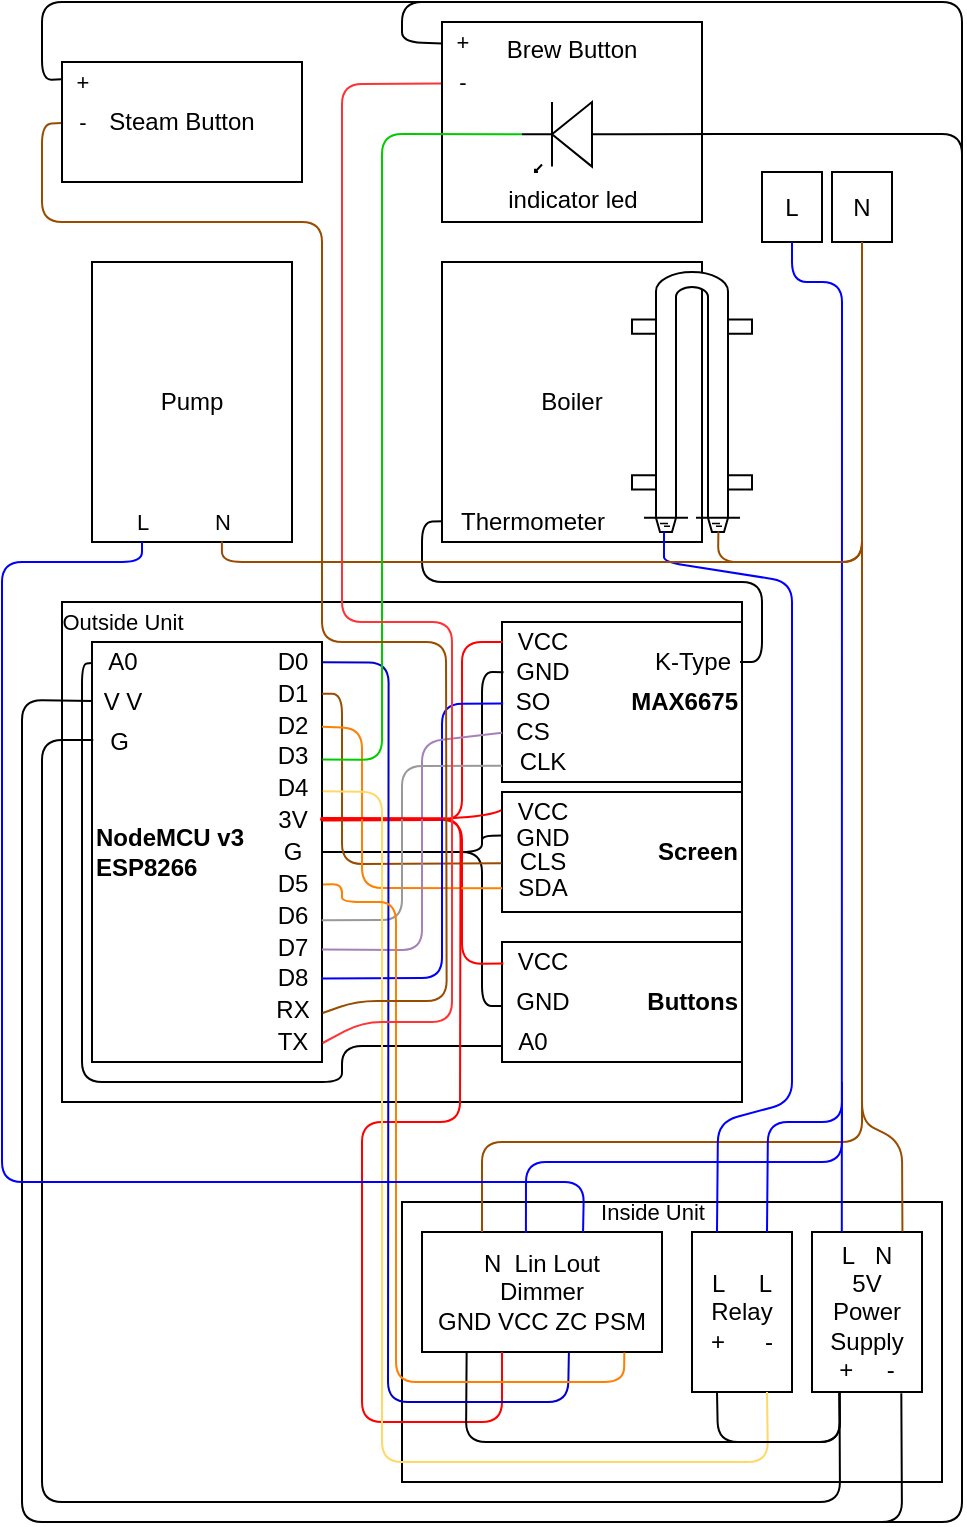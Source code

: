 <mxfile version="14.7.1" type="device"><diagram id="Ojfh5wNuTR5wn1jnSMaZ" name="Page-1"><mxGraphModel dx="2062" dy="1140" grid="1" gridSize="10" guides="1" tooltips="1" connect="1" arrows="1" fold="1" page="1" pageScale="1" pageWidth="850" pageHeight="1100" math="0" shadow="0"><root><mxCell id="0"/><mxCell id="1" parent="0"/><mxCell id="16A-DivqRox5ItRcTZLg-133" value="" style="whiteSpace=wrap;html=1;fontSize=11;align=right;verticalAlign=middle;" parent="1" vertex="1"><mxGeometry x="270" y="720" width="270" height="140" as="geometry"/></mxCell><mxCell id="16A-DivqRox5ItRcTZLg-131" value="" style="rounded=0;whiteSpace=wrap;html=1;fontSize=11;align=right;verticalAlign=middle;" parent="1" vertex="1"><mxGeometry x="100" y="420" width="340" height="250" as="geometry"/></mxCell><mxCell id="16A-DivqRox5ItRcTZLg-3" value="&lt;div&gt;Boiler&lt;/div&gt;" style="rounded=0;whiteSpace=wrap;html=1;" parent="1" vertex="1"><mxGeometry x="290" y="250" width="130" height="140" as="geometry"/></mxCell><mxCell id="16A-DivqRox5ItRcTZLg-4" value="&lt;div&gt;Pump&lt;/div&gt;" style="rounded=0;whiteSpace=wrap;html=1;" parent="1" vertex="1"><mxGeometry x="115" y="250" width="100" height="140" as="geometry"/></mxCell><mxCell id="16A-DivqRox5ItRcTZLg-5" value="&lt;div&gt;Steam Button&lt;/div&gt;" style="rounded=0;whiteSpace=wrap;html=1;" parent="1" vertex="1"><mxGeometry x="100" y="150" width="120" height="60" as="geometry"/></mxCell><mxCell id="16A-DivqRox5ItRcTZLg-6" value="&lt;div align=&quot;center&quot;&gt;Brew Button&lt;/div&gt;&lt;div&gt;&lt;br&gt;&lt;/div&gt;&lt;div&gt;&lt;br&gt;&lt;/div&gt;&lt;div&gt;&lt;br&gt;&lt;/div&gt;&lt;div&gt;&lt;br&gt;&lt;/div&gt;&lt;div&gt;&lt;br&gt;&lt;/div&gt;" style="rounded=0;whiteSpace=wrap;html=1;align=center;" parent="1" vertex="1"><mxGeometry x="290" y="130" width="130" height="100" as="geometry"/></mxCell><mxCell id="16A-DivqRox5ItRcTZLg-9" value="&lt;div&gt;indicator led&lt;/div&gt;" style="verticalLabelPosition=bottom;shadow=0;dashed=0;align=center;html=1;verticalAlign=top;shape=mxgraph.electrical.opto_electronics.led_1;pointerEvents=1;direction=west;" parent="1" vertex="1"><mxGeometry x="330" y="170" width="50" height="35" as="geometry"/></mxCell><mxCell id="16A-DivqRox5ItRcTZLg-10" value="" style="shape=mxgraph.pid.heat_exchangers.hairpin_exchanger;html=1;pointerEvents=1;align=center;verticalLabelPosition=bottom;verticalAlign=top;dashed=0;rotation=-90;" parent="1" vertex="1"><mxGeometry x="350" y="290" width="130" height="60" as="geometry"/></mxCell><mxCell id="16A-DivqRox5ItRcTZLg-11" value="&lt;div&gt;L&amp;nbsp;&amp;nbsp;&amp;nbsp;&amp;nbsp; L&lt;br&gt;&lt;/div&gt;&lt;div&gt;Relay&lt;/div&gt;&lt;div&gt;+&amp;nbsp;&amp;nbsp;&amp;nbsp;&amp;nbsp;&amp;nbsp; -&lt;br&gt;&lt;/div&gt;" style="rounded=0;whiteSpace=wrap;html=1;" parent="1" vertex="1"><mxGeometry x="415" y="735" width="50" height="80" as="geometry"/></mxCell><mxCell id="16A-DivqRox5ItRcTZLg-12" value="L" style="rounded=0;whiteSpace=wrap;html=1;" parent="1" vertex="1"><mxGeometry x="450" y="205" width="30" height="35" as="geometry"/></mxCell><mxCell id="16A-DivqRox5ItRcTZLg-13" value="&lt;div&gt;N&lt;/div&gt;" style="rounded=0;whiteSpace=wrap;html=1;" parent="1" vertex="1"><mxGeometry x="485" y="205" width="30" height="35" as="geometry"/></mxCell><mxCell id="16A-DivqRox5ItRcTZLg-15" value="&lt;div&gt;L&amp;nbsp;&amp;nbsp; N&lt;br&gt;&lt;/div&gt;&lt;div&gt;5V&lt;br&gt;&lt;/div&gt;&lt;div&gt;Power Supply&lt;br&gt;+&amp;nbsp;&amp;nbsp;&amp;nbsp;&amp;nbsp; -&lt;br&gt;&lt;/div&gt;" style="whiteSpace=wrap;html=1;" parent="1" vertex="1"><mxGeometry x="475" y="735" width="55" height="80" as="geometry"/></mxCell><mxCell id="16A-DivqRox5ItRcTZLg-16" value="N&amp;nbsp; Lin Lout&lt;br&gt;&lt;div&gt;Dimmer&lt;/div&gt;&lt;div&gt;GND VCC ZC PSM&lt;br&gt;&lt;/div&gt;" style="whiteSpace=wrap;html=1;" parent="1" vertex="1"><mxGeometry x="280" y="735" width="120" height="60" as="geometry"/></mxCell><mxCell id="16A-DivqRox5ItRcTZLg-17" value="&lt;div align=&quot;left&quot;&gt;&lt;b&gt;NodeMCU v3&lt;/b&gt;&lt;/div&gt;&lt;div align=&quot;left&quot;&gt;&lt;b&gt;ESP8266&lt;br&gt;&lt;/b&gt;&lt;/div&gt;" style="whiteSpace=wrap;html=1;align=left;" parent="1" vertex="1"><mxGeometry x="115" y="440" width="115" height="210" as="geometry"/></mxCell><mxCell id="16A-DivqRox5ItRcTZLg-18" value="&lt;div align=&quot;right&quot;&gt;&lt;b&gt;Buttons&lt;/b&gt;&lt;/div&gt;" style="whiteSpace=wrap;html=1;align=right;" parent="1" vertex="1"><mxGeometry x="320" y="590" width="120" height="60" as="geometry"/></mxCell><mxCell id="16A-DivqRox5ItRcTZLg-19" value="&lt;div align=&quot;right&quot;&gt;&lt;b&gt;Screen&lt;/b&gt;&lt;/div&gt;" style="whiteSpace=wrap;html=1;align=right;" parent="1" vertex="1"><mxGeometry x="320" y="515" width="120" height="60" as="geometry"/></mxCell><mxCell id="16A-DivqRox5ItRcTZLg-20" value="&lt;b&gt;MAX6675&lt;/b&gt;" style="whiteSpace=wrap;html=1;align=right;" parent="1" vertex="1"><mxGeometry x="320" y="430" width="120" height="80" as="geometry"/></mxCell><mxCell id="16A-DivqRox5ItRcTZLg-21" value="" style="endArrow=none;html=1;exitX=0.98;exitY=0.5;exitDx=0;exitDy=0;entryX=0.004;entryY=0.481;entryDx=0;entryDy=0;exitPerimeter=0;entryPerimeter=0;" parent="1" source="16A-DivqRox5ItRcTZLg-37" target="16A-DivqRox5ItRcTZLg-38" edge="1"><mxGeometry width="50" height="50" relative="1" as="geometry"><mxPoint x="400" y="600" as="sourcePoint"/><mxPoint x="450" y="550" as="targetPoint"/><Array as="points"><mxPoint x="450" y="450"/><mxPoint x="450" y="410"/><mxPoint x="280" y="410"/><mxPoint x="280" y="380"/></Array></mxGeometry></mxCell><mxCell id="16A-DivqRox5ItRcTZLg-22" value="" style="endArrow=none;html=1;entryX=0.5;entryY=1;entryDx=0;entryDy=0;exitX=0.822;exitY=-0.003;exitDx=0;exitDy=0;strokeColor=#994C00;exitPerimeter=0;" parent="1" source="16A-DivqRox5ItRcTZLg-15" target="16A-DivqRox5ItRcTZLg-13" edge="1"><mxGeometry width="50" height="50" relative="1" as="geometry"><mxPoint x="185" y="905" as="sourcePoint"/><mxPoint x="235" y="855" as="targetPoint"/><Array as="points"><mxPoint x="520" y="690"/><mxPoint x="500" y="680"/></Array></mxGeometry></mxCell><mxCell id="16A-DivqRox5ItRcTZLg-24" value="A0" style="text;html=1;align=center;verticalAlign=middle;resizable=0;points=[];autosize=1;strokeColor=none;" parent="1" vertex="1"><mxGeometry x="115" y="440" width="30" height="20" as="geometry"/></mxCell><mxCell id="16A-DivqRox5ItRcTZLg-25" value="VCC" style="text;html=1;align=center;verticalAlign=middle;resizable=0;points=[];autosize=1;strokeColor=none;" parent="1" vertex="1"><mxGeometry x="320" y="590" width="40" height="20" as="geometry"/></mxCell><mxCell id="16A-DivqRox5ItRcTZLg-26" value="&lt;div&gt;GND&lt;/div&gt;" style="text;html=1;align=center;verticalAlign=middle;resizable=0;points=[];autosize=1;strokeColor=none;" parent="1" vertex="1"><mxGeometry x="320" y="610" width="40" height="20" as="geometry"/></mxCell><mxCell id="16A-DivqRox5ItRcTZLg-28" value="&lt;div&gt;A0&lt;/div&gt;" style="text;html=1;align=center;verticalAlign=middle;resizable=0;points=[];autosize=1;strokeColor=none;" parent="1" vertex="1"><mxGeometry x="320" y="630" width="30" height="20" as="geometry"/></mxCell><mxCell id="16A-DivqRox5ItRcTZLg-31" value="VCC" style="text;html=1;align=center;verticalAlign=middle;resizable=0;points=[];autosize=1;strokeColor=none;" parent="1" vertex="1"><mxGeometry x="320" y="515" width="40" height="20" as="geometry"/></mxCell><mxCell id="16A-DivqRox5ItRcTZLg-32" value="&lt;div&gt;GND&lt;/div&gt;" style="text;html=1;align=center;verticalAlign=middle;resizable=0;points=[];autosize=1;strokeColor=none;" parent="1" vertex="1"><mxGeometry x="320" y="528" width="40" height="20" as="geometry"/></mxCell><mxCell id="16A-DivqRox5ItRcTZLg-33" value="VCC" style="text;html=1;align=center;verticalAlign=middle;resizable=0;points=[];autosize=1;strokeColor=none;" parent="1" vertex="1"><mxGeometry x="320" y="430" width="40" height="20" as="geometry"/></mxCell><mxCell id="16A-DivqRox5ItRcTZLg-34" value="&lt;div&gt;GND&lt;/div&gt;" style="text;html=1;align=center;verticalAlign=middle;resizable=0;points=[];autosize=1;strokeColor=none;" parent="1" vertex="1"><mxGeometry x="320" y="445" width="40" height="20" as="geometry"/></mxCell><mxCell id="16A-DivqRox5ItRcTZLg-37" value="&lt;div&gt;K-Type&lt;/div&gt;" style="text;html=1;align=center;verticalAlign=middle;resizable=0;points=[];autosize=1;strokeColor=none;" parent="1" vertex="1"><mxGeometry x="390" y="440" width="50" height="20" as="geometry"/></mxCell><mxCell id="16A-DivqRox5ItRcTZLg-38" value="Thermometer" style="text;html=1;align=center;verticalAlign=middle;resizable=0;points=[];autosize=1;strokeColor=none;" parent="1" vertex="1"><mxGeometry x="290" y="370" width="90" height="20" as="geometry"/></mxCell><mxCell id="16A-DivqRox5ItRcTZLg-40" value="&lt;div&gt;V V&lt;/div&gt;" style="text;html=1;align=center;verticalAlign=middle;resizable=0;points=[];autosize=1;strokeColor=none;" parent="1" vertex="1"><mxGeometry x="115" y="460" width="30" height="20" as="geometry"/></mxCell><mxCell id="16A-DivqRox5ItRcTZLg-41" value="&lt;div&gt;G&amp;nbsp; &lt;br&gt;&lt;/div&gt;" style="text;html=1;align=center;verticalAlign=middle;resizable=0;points=[];autosize=1;strokeColor=none;" parent="1" vertex="1"><mxGeometry x="115" y="480" width="30" height="20" as="geometry"/></mxCell><mxCell id="16A-DivqRox5ItRcTZLg-42" value="" style="endArrow=none;html=1;entryX=0.016;entryY=0.474;entryDx=0;entryDy=0;entryPerimeter=0;exitX=0.812;exitY=1.008;exitDx=0;exitDy=0;exitPerimeter=0;" parent="1" source="16A-DivqRox5ItRcTZLg-15" target="16A-DivqRox5ItRcTZLg-40" edge="1"><mxGeometry width="50" height="50" relative="1" as="geometry"><mxPoint x="510" y="920" as="sourcePoint"/><mxPoint x="260" y="510" as="targetPoint"/><Array as="points"><mxPoint x="520" y="880"/><mxPoint x="80" y="880"/><mxPoint x="80" y="469"/></Array></mxGeometry></mxCell><mxCell id="16A-DivqRox5ItRcTZLg-43" value="" style="endArrow=none;html=1;entryX=0.021;entryY=0.447;entryDx=0;entryDy=0;entryPerimeter=0;exitX=0.25;exitY=1;exitDx=0;exitDy=0;" parent="1" source="16A-DivqRox5ItRcTZLg-15" target="16A-DivqRox5ItRcTZLg-41" edge="1"><mxGeometry width="50" height="50" relative="1" as="geometry"><mxPoint x="512.5" y="825" as="sourcePoint"/><mxPoint x="124.01" y="488.14" as="targetPoint"/><Array as="points"><mxPoint x="489" y="870"/><mxPoint x="90" y="870"/><mxPoint x="90" y="489"/></Array></mxGeometry></mxCell><mxCell id="16A-DivqRox5ItRcTZLg-44" value="" style="endArrow=none;html=1;entryX=-0.009;entryY=0.526;entryDx=0;entryDy=0;entryPerimeter=0;exitX=0.007;exitY=0.6;exitDx=0;exitDy=0;exitPerimeter=0;" parent="1" source="16A-DivqRox5ItRcTZLg-28" target="16A-DivqRox5ItRcTZLg-24" edge="1"><mxGeometry width="50" height="50" relative="1" as="geometry"><mxPoint x="60" y="430" as="sourcePoint"/><mxPoint x="80" y="680" as="targetPoint"/><Array as="points"><mxPoint x="240" y="642"/><mxPoint x="240" y="660"/><mxPoint x="110" y="660"/><mxPoint x="110" y="451"/></Array></mxGeometry></mxCell><mxCell id="16A-DivqRox5ItRcTZLg-86" value="" style="group" parent="1" vertex="1" connectable="0"><mxGeometry x="200" y="440" width="30" height="210" as="geometry"/></mxCell><mxCell id="16A-DivqRox5ItRcTZLg-45" value="D0" style="text;html=1;align=center;verticalAlign=middle;resizable=0;points=[];autosize=1;strokeColor=none;spacing=0;horizontal=1;" parent="16A-DivqRox5ItRcTZLg-86" vertex="1"><mxGeometry width="30" height="20" as="geometry"/></mxCell><mxCell id="16A-DivqRox5ItRcTZLg-46" value="D1" style="text;html=1;align=center;verticalAlign=middle;resizable=0;points=[];autosize=1;strokeColor=none;" parent="16A-DivqRox5ItRcTZLg-86" vertex="1"><mxGeometry y="16" width="30" height="20" as="geometry"/></mxCell><mxCell id="16A-DivqRox5ItRcTZLg-47" value="&lt;div&gt;D2&lt;/div&gt;" style="text;html=1;align=center;verticalAlign=middle;resizable=0;points=[];autosize=1;strokeColor=none;" parent="16A-DivqRox5ItRcTZLg-86" vertex="1"><mxGeometry y="32" width="30" height="20" as="geometry"/></mxCell><mxCell id="16A-DivqRox5ItRcTZLg-50" value="&lt;div&gt;D3&lt;/div&gt;" style="text;html=1;align=center;verticalAlign=middle;resizable=0;points=[];autosize=1;strokeColor=none;" parent="16A-DivqRox5ItRcTZLg-86" vertex="1"><mxGeometry y="47" width="30" height="20" as="geometry"/></mxCell><mxCell id="16A-DivqRox5ItRcTZLg-51" value="&lt;div&gt;D4&lt;/div&gt;" style="text;html=1;align=center;verticalAlign=middle;resizable=0;points=[];autosize=1;strokeColor=none;" parent="16A-DivqRox5ItRcTZLg-86" vertex="1"><mxGeometry y="63" width="30" height="20" as="geometry"/></mxCell><mxCell id="16A-DivqRox5ItRcTZLg-54" value="&lt;div&gt;3V&lt;br&gt;&lt;/div&gt;" style="text;html=1;align=center;verticalAlign=middle;resizable=0;points=[];autosize=1;strokeColor=none;" parent="16A-DivqRox5ItRcTZLg-86" vertex="1"><mxGeometry y="79" width="30" height="20" as="geometry"/></mxCell><mxCell id="16A-DivqRox5ItRcTZLg-55" value="&lt;div&gt;G &lt;br&gt;&lt;/div&gt;" style="text;html=1;align=center;verticalAlign=middle;resizable=0;points=[];autosize=1;strokeColor=none;" parent="16A-DivqRox5ItRcTZLg-86" vertex="1"><mxGeometry x="5" y="95" width="20" height="20" as="geometry"/></mxCell><mxCell id="16A-DivqRox5ItRcTZLg-56" value="D5" style="text;html=1;align=center;verticalAlign=middle;resizable=0;points=[];autosize=1;strokeColor=none;" parent="16A-DivqRox5ItRcTZLg-86" vertex="1"><mxGeometry y="111" width="30" height="20" as="geometry"/></mxCell><mxCell id="16A-DivqRox5ItRcTZLg-57" value="D6" style="text;html=1;align=center;verticalAlign=middle;resizable=0;points=[];autosize=1;strokeColor=none;" parent="16A-DivqRox5ItRcTZLg-86" vertex="1"><mxGeometry y="127" width="30" height="20" as="geometry"/></mxCell><mxCell id="16A-DivqRox5ItRcTZLg-58" value="D7" style="text;html=1;align=center;verticalAlign=middle;resizable=0;points=[];autosize=1;strokeColor=none;" parent="16A-DivqRox5ItRcTZLg-86" vertex="1"><mxGeometry y="143" width="30" height="20" as="geometry"/></mxCell><mxCell id="16A-DivqRox5ItRcTZLg-59" value="D8" style="text;html=1;align=center;verticalAlign=middle;resizable=0;points=[];autosize=1;strokeColor=none;" parent="16A-DivqRox5ItRcTZLg-86" vertex="1"><mxGeometry y="158" width="30" height="20" as="geometry"/></mxCell><mxCell id="16A-DivqRox5ItRcTZLg-60" value="RX" style="text;html=1;align=center;verticalAlign=middle;resizable=0;points=[];autosize=1;strokeColor=none;" parent="16A-DivqRox5ItRcTZLg-86" vertex="1"><mxGeometry y="174" width="30" height="20" as="geometry"/></mxCell><mxCell id="16A-DivqRox5ItRcTZLg-61" value="TX" style="text;html=1;align=center;verticalAlign=middle;resizable=0;points=[];autosize=1;strokeColor=none;" parent="16A-DivqRox5ItRcTZLg-86" vertex="1"><mxGeometry y="190" width="30" height="20" as="geometry"/></mxCell><mxCell id="16A-DivqRox5ItRcTZLg-88" value="" style="endArrow=none;html=1;fontSize=11;entryX=1.007;entryY=0.51;entryDx=0;entryDy=0;entryPerimeter=0;exitX=0.008;exitY=0.5;exitDx=0;exitDy=0;exitPerimeter=0;strokeColor=#FF0000;" parent="1" source="16A-DivqRox5ItRcTZLg-33" target="16A-DivqRox5ItRcTZLg-54" edge="1"><mxGeometry width="50" height="50" relative="1" as="geometry"><mxPoint x="130" y="560" as="sourcePoint"/><mxPoint x="180" y="510" as="targetPoint"/><Array as="points"><mxPoint x="300" y="440"/><mxPoint x="300" y="529"/></Array></mxGeometry></mxCell><mxCell id="16A-DivqRox5ItRcTZLg-89" value="SO" style="text;html=1;align=center;verticalAlign=middle;resizable=0;points=[];autosize=1;strokeColor=none;" parent="1" vertex="1"><mxGeometry x="320" y="460" width="30" height="20" as="geometry"/></mxCell><mxCell id="16A-DivqRox5ItRcTZLg-90" value="CS" style="text;html=1;align=center;verticalAlign=middle;resizable=0;points=[];autosize=1;strokeColor=none;" parent="1" vertex="1"><mxGeometry x="320" y="475" width="30" height="20" as="geometry"/></mxCell><mxCell id="16A-DivqRox5ItRcTZLg-91" value="CLK" style="text;html=1;align=center;verticalAlign=middle;resizable=0;points=[];autosize=1;strokeColor=none;" parent="1" vertex="1"><mxGeometry x="320" y="490" width="40" height="20" as="geometry"/></mxCell><mxCell id="16A-DivqRox5ItRcTZLg-92" value="CLS" style="text;html=1;align=center;verticalAlign=middle;resizable=0;points=[];autosize=1;strokeColor=none;" parent="1" vertex="1"><mxGeometry x="320" y="540" width="40" height="20" as="geometry"/></mxCell><mxCell id="16A-DivqRox5ItRcTZLg-93" value="SDA" style="text;html=1;align=center;verticalAlign=middle;resizable=0;points=[];autosize=1;strokeColor=none;" parent="1" vertex="1"><mxGeometry x="320" y="553" width="40" height="20" as="geometry"/></mxCell><mxCell id="16A-DivqRox5ItRcTZLg-95" value="" style="endArrow=none;html=1;fontSize=11;exitX=0.019;exitY=0.506;exitDx=0;exitDy=0;exitPerimeter=0;" parent="1" source="16A-DivqRox5ItRcTZLg-34" edge="1"><mxGeometry width="50" height="50" relative="1" as="geometry"><mxPoint x="290.0" y="455.4" as="sourcePoint"/><mxPoint x="310" y="540" as="targetPoint"/><Array as="points"><mxPoint x="310" y="455"/><mxPoint x="310" y="540"/></Array></mxGeometry></mxCell><mxCell id="16A-DivqRox5ItRcTZLg-96" value="" style="endArrow=none;html=1;fontSize=11;entryX=1;entryY=0.5;entryDx=0;entryDy=0;exitX=-0.004;exitY=0.602;exitDx=0;exitDy=0;exitPerimeter=0;" parent="1" source="16A-DivqRox5ItRcTZLg-26" target="16A-DivqRox5ItRcTZLg-17" edge="1"><mxGeometry width="50" height="50" relative="1" as="geometry"><mxPoint x="420" y="528.12" as="sourcePoint"/><mxPoint x="389.13" y="617.6" as="targetPoint"/><Array as="points"><mxPoint x="310" y="622"/><mxPoint x="310" y="545"/></Array></mxGeometry></mxCell><mxCell id="16A-DivqRox5ItRcTZLg-97" value="" style="endArrow=none;html=1;fontSize=11;exitX=1;exitY=0.5;exitDx=0;exitDy=0;entryX=0.001;entryY=0.363;entryDx=0;entryDy=0;entryPerimeter=0;sketch=0;rounded=1;" parent="1" source="16A-DivqRox5ItRcTZLg-17" target="16A-DivqRox5ItRcTZLg-19" edge="1"><mxGeometry width="50" height="50" relative="1" as="geometry"><mxPoint x="340" y="560" as="sourcePoint"/><mxPoint x="390" y="510" as="targetPoint"/><Array as="points"><mxPoint x="310" y="545"/><mxPoint x="310" y="537"/></Array></mxGeometry></mxCell><mxCell id="16A-DivqRox5ItRcTZLg-101" value="" style="endArrow=none;html=1;fontSize=11;entryX=1;entryY=0.493;entryDx=0;entryDy=0;exitX=0.018;exitY=0.535;exitDx=0;exitDy=0;exitPerimeter=0;entryPerimeter=0;strokeColor=#FF0000;" parent="1" source="16A-DivqRox5ItRcTZLg-25" target="16A-DivqRox5ItRcTZLg-54" edge="1"><mxGeometry width="50" height="50" relative="1" as="geometry"><mxPoint x="269.84" y="632.04" as="sourcePoint"/><mxPoint x="240.0" y="555" as="targetPoint"/><Array as="points"><mxPoint x="300" y="601"/><mxPoint x="300" y="529"/></Array></mxGeometry></mxCell><mxCell id="16A-DivqRox5ItRcTZLg-102" value="" style="curved=1;endArrow=none;html=1;fontSize=11;exitX=0.967;exitY=0.49;exitDx=0;exitDy=0;exitPerimeter=0;entryX=-0.01;entryY=0.452;entryDx=0;entryDy=0;entryPerimeter=0;endFill=0;strokeColor=#FF0000;" parent="1" source="16A-DivqRox5ItRcTZLg-54" target="16A-DivqRox5ItRcTZLg-31" edge="1"><mxGeometry width="50" height="50" relative="1" as="geometry"><mxPoint x="280" y="560" as="sourcePoint"/><mxPoint x="330" y="510" as="targetPoint"/><Array as="points"><mxPoint x="310" y="530"/></Array></mxGeometry></mxCell><mxCell id="16A-DivqRox5ItRcTZLg-103" value="" style="endArrow=none;html=1;fontSize=11;entryX=-0.006;entryY=0.529;entryDx=0;entryDy=0;entryPerimeter=0;strokeColor=#994C00;exitX=1.002;exitY=0.491;exitDx=0;exitDy=0;exitPerimeter=0;" parent="1" source="16A-DivqRox5ItRcTZLg-46" target="16A-DivqRox5ItRcTZLg-92" edge="1"><mxGeometry width="50" height="50" relative="1" as="geometry"><mxPoint x="229" y="466" as="sourcePoint"/><mxPoint x="340" y="520" as="targetPoint"/><Array as="points"><mxPoint x="240" y="466"/><mxPoint x="240" y="551"/></Array></mxGeometry></mxCell><mxCell id="16A-DivqRox5ItRcTZLg-104" value="" style="endArrow=none;html=1;fontSize=11;entryX=0.002;entryY=0.505;entryDx=0;entryDy=0;entryPerimeter=0;exitX=1.002;exitY=0.491;exitDx=0;exitDy=0;exitPerimeter=0;strokeColor=#FF8000;" parent="1" target="16A-DivqRox5ItRcTZLg-93" edge="1"><mxGeometry width="50" height="50" relative="1" as="geometry"><mxPoint x="230.0" y="482.41" as="sourcePoint"/><mxPoint x="289.7" y="567.17" as="targetPoint"/><Array as="points"><mxPoint x="250" y="483"/><mxPoint x="250" y="563"/></Array></mxGeometry></mxCell><mxCell id="16A-DivqRox5ItRcTZLg-106" value="" style="endArrow=none;html=1;fontSize=11;entryX=0.983;entryY=0.514;entryDx=0;entryDy=0;entryPerimeter=0;exitX=0.019;exitY=0.538;exitDx=0;exitDy=0;exitPerimeter=0;strokeColor=#0000FF;" parent="1" source="16A-DivqRox5ItRcTZLg-89" target="16A-DivqRox5ItRcTZLg-59" edge="1"><mxGeometry width="50" height="50" relative="1" as="geometry"><mxPoint x="260" y="611" as="sourcePoint"/><mxPoint x="240" y="555" as="targetPoint"/><Array as="points"><mxPoint x="290" y="471"/><mxPoint x="290" y="608"/></Array></mxGeometry></mxCell><mxCell id="16A-DivqRox5ItRcTZLg-107" value="" style="endArrow=none;html=1;fontSize=11;entryX=0.983;entryY=0.514;entryDx=0;entryDy=0;entryPerimeter=0;exitX=0.003;exitY=0.517;exitDx=0;exitDy=0;exitPerimeter=0;strokeColor=#A680B8;" parent="1" source="16A-DivqRox5ItRcTZLg-90" edge="1"><mxGeometry width="50" height="50" relative="1" as="geometry"><mxPoint x="291.08" y="456.24" as="sourcePoint"/><mxPoint x="230" y="593.76" as="targetPoint"/><Array as="points"><mxPoint x="280" y="490"/><mxPoint x="280" y="594"/></Array></mxGeometry></mxCell><mxCell id="16A-DivqRox5ItRcTZLg-108" value="" style="endArrow=none;html=1;fontSize=11;exitX=-0.002;exitY=0.595;exitDx=0;exitDy=0;exitPerimeter=0;entryX=0.995;entryY=0.608;entryDx=0;entryDy=0;entryPerimeter=0;strokeColor=#999999;" parent="1" source="16A-DivqRox5ItRcTZLg-91" target="16A-DivqRox5ItRcTZLg-57" edge="1"><mxGeometry width="50" height="50" relative="1" as="geometry"><mxPoint x="320.09" y="470.67" as="sourcePoint"/><mxPoint x="229" y="579" as="targetPoint"/><Array as="points"><mxPoint x="270" y="502"/><mxPoint x="270" y="579"/></Array></mxGeometry></mxCell><mxCell id="16A-DivqRox5ItRcTZLg-110" value="" style="endArrow=none;html=1;fontSize=11;entryX=1;entryY=0.493;entryDx=0;entryDy=0;entryPerimeter=0;strokeColor=#FF0000;" parent="1" edge="1"><mxGeometry width="50" height="50" relative="1" as="geometry"><mxPoint x="320" y="795" as="sourcePoint"/><mxPoint x="229.28" y="528" as="targetPoint"/><Array as="points"><mxPoint x="320" y="830"/><mxPoint x="250" y="830"/><mxPoint x="250" y="680"/><mxPoint x="299" y="680"/><mxPoint x="299.28" y="528.14"/></Array></mxGeometry></mxCell><mxCell id="16A-DivqRox5ItRcTZLg-111" value="" style="endArrow=none;html=1;fontSize=11;entryX=0.186;entryY=1.002;entryDx=0;entryDy=0;entryPerimeter=0;exitX=0.25;exitY=1;exitDx=0;exitDy=0;" parent="1" source="16A-DivqRox5ItRcTZLg-15" target="16A-DivqRox5ItRcTZLg-16" edge="1"><mxGeometry width="50" height="50" relative="1" as="geometry"><mxPoint x="470" y="840" as="sourcePoint"/><mxPoint x="50" y="650" as="targetPoint"/><Array as="points"><mxPoint x="489" y="840"/><mxPoint x="302" y="840"/></Array></mxGeometry></mxCell><mxCell id="16A-DivqRox5ItRcTZLg-112" value="" style="endArrow=none;html=1;fontSize=11;exitX=1.013;exitY=0.581;exitDx=0;exitDy=0;exitPerimeter=0;entryX=0.75;entryY=1;entryDx=0;entryDy=0;strokeColor=#FFD966;" parent="1" source="16A-DivqRox5ItRcTZLg-51" target="16A-DivqRox5ItRcTZLg-11" edge="1"><mxGeometry width="50" height="50" relative="1" as="geometry"><mxPoint x="320" y="700" as="sourcePoint"/><mxPoint x="300" y="890" as="targetPoint"/><Array as="points"><mxPoint x="260" y="515"/><mxPoint x="260" y="850"/><mxPoint x="453" y="850"/></Array></mxGeometry></mxCell><mxCell id="16A-DivqRox5ItRcTZLg-113" value="" style="endArrow=none;html=1;fontSize=11;entryX=0.25;entryY=1;entryDx=0;entryDy=0;exitX=0.25;exitY=1;exitDx=0;exitDy=0;" parent="1" source="16A-DivqRox5ItRcTZLg-15" target="16A-DivqRox5ItRcTZLg-11" edge="1"><mxGeometry width="50" height="50" relative="1" as="geometry"><mxPoint x="487.5" y="825" as="sourcePoint"/><mxPoint x="302.32" y="805.12" as="targetPoint"/><Array as="points"><mxPoint x="489" y="840"/><mxPoint x="428" y="840"/></Array></mxGeometry></mxCell><mxCell id="16A-DivqRox5ItRcTZLg-114" value="" style="endArrow=none;html=1;fontSize=11;exitX=1.008;exitY=0.506;exitDx=0;exitDy=0;exitPerimeter=0;entryX=0.612;entryY=1.008;entryDx=0;entryDy=0;entryPerimeter=0;strokeColor=#0000CC;" parent="1" source="16A-DivqRox5ItRcTZLg-45" target="16A-DivqRox5ItRcTZLg-16" edge="1"><mxGeometry width="50" height="50" relative="1" as="geometry"><mxPoint x="233.7" y="450.0" as="sourcePoint"/><mxPoint x="350" y="810" as="targetPoint"/><Array as="points"><mxPoint x="263.31" y="450.38"/><mxPoint x="263" y="820"/><mxPoint x="353" y="820"/></Array></mxGeometry></mxCell><mxCell id="16A-DivqRox5ItRcTZLg-118" value="" style="endArrow=none;html=1;fontSize=11;exitX=1.016;exitY=0.514;exitDx=0;exitDy=0;exitPerimeter=0;entryX=0.843;entryY=1.004;entryDx=0;entryDy=0;entryPerimeter=0;strokeColor=#FF8000;" parent="1" source="16A-DivqRox5ItRcTZLg-56" target="16A-DivqRox5ItRcTZLg-16" edge="1"><mxGeometry width="50" height="50" relative="1" as="geometry"><mxPoint x="237.39" y="460.0" as="sourcePoint"/><mxPoint x="449.5" y="760.38" as="targetPoint"/><Array as="points"><mxPoint x="240" y="561"/><mxPoint x="240" y="570"/><mxPoint x="267" y="570"/><mxPoint x="267" y="810"/><mxPoint x="381" y="810"/></Array></mxGeometry></mxCell><mxCell id="16A-DivqRox5ItRcTZLg-120" value="" style="endArrow=none;html=1;exitX=0.25;exitY=0;exitDx=0;exitDy=0;strokeColor=#994C00;entryX=0.5;entryY=1;entryDx=0;entryDy=0;" parent="1" source="16A-DivqRox5ItRcTZLg-16" target="16A-DivqRox5ItRcTZLg-13" edge="1"><mxGeometry width="50" height="50" relative="1" as="geometry"><mxPoint x="512.5" y="745" as="sourcePoint"/><mxPoint x="520" y="520" as="targetPoint"/><Array as="points"><mxPoint x="310" y="690"/><mxPoint x="500" y="690"/></Array></mxGeometry></mxCell><mxCell id="16A-DivqRox5ItRcTZLg-121" value="" style="endArrow=none;html=1;fontSize=11;strokeColor=#0000FF;exitX=0.75;exitY=0;exitDx=0;exitDy=0;" parent="1" source="16A-DivqRox5ItRcTZLg-11" edge="1"><mxGeometry width="50" height="50" relative="1" as="geometry"><mxPoint x="415" y="710" as="sourcePoint"/><mxPoint x="490" y="660" as="targetPoint"/><Array as="points"><mxPoint x="453" y="680"/><mxPoint x="490" y="680"/></Array></mxGeometry></mxCell><mxCell id="16A-DivqRox5ItRcTZLg-122" value="" style="endArrow=none;html=1;fontSize=11;strokeColor=#0000FF;exitX=0.433;exitY=0.008;exitDx=0;exitDy=0;exitPerimeter=0;" parent="1" source="16A-DivqRox5ItRcTZLg-16" edge="1"><mxGeometry width="50" height="50" relative="1" as="geometry"><mxPoint x="442.5" y="735" as="sourcePoint"/><mxPoint x="490" y="660" as="targetPoint"/><Array as="points"><mxPoint x="332" y="700"/><mxPoint x="490" y="700"/></Array></mxGeometry></mxCell><mxCell id="16A-DivqRox5ItRcTZLg-123" value="" style="endArrow=none;html=1;fontSize=11;strokeColor=#0000FF;exitX=0.671;exitY=0.004;exitDx=0;exitDy=0;exitPerimeter=0;entryX=0.25;entryY=1;entryDx=0;entryDy=0;" parent="1" source="16A-DivqRox5ItRcTZLg-16" target="16A-DivqRox5ItRcTZLg-4" edge="1"><mxGeometry width="50" height="50" relative="1" as="geometry"><mxPoint x="343.82" y="735.0" as="sourcePoint"/><mxPoint x="80" y="380" as="targetPoint"/><Array as="points"><mxPoint x="361" y="710"/><mxPoint x="70" y="710"/><mxPoint x="70" y="400"/><mxPoint x="140" y="400"/></Array></mxGeometry></mxCell><mxCell id="16A-DivqRox5ItRcTZLg-124" value="L" style="text;html=1;align=center;verticalAlign=middle;resizable=0;points=[];autosize=1;strokeColor=none;fontSize=11;" parent="1" vertex="1"><mxGeometry x="130" y="370" width="20" height="20" as="geometry"/></mxCell><mxCell id="16A-DivqRox5ItRcTZLg-125" value="&lt;div&gt;N&lt;/div&gt;" style="text;html=1;align=center;verticalAlign=middle;resizable=0;points=[];autosize=1;strokeColor=none;fontSize=11;" parent="1" vertex="1"><mxGeometry x="170" y="370" width="20" height="20" as="geometry"/></mxCell><mxCell id="16A-DivqRox5ItRcTZLg-126" value="" style="endArrow=none;html=1;fontSize=11;strokeColor=#0000FF;entryX=0.5;entryY=1;entryDx=0;entryDy=0;exitX=0.271;exitY=0;exitDx=0;exitDy=0;exitPerimeter=0;" parent="1" source="16A-DivqRox5ItRcTZLg-15" target="16A-DivqRox5ItRcTZLg-12" edge="1"><mxGeometry width="50" height="50" relative="1" as="geometry"><mxPoint x="490" y="730" as="sourcePoint"/><mxPoint x="479" y="360" as="targetPoint"/><Array as="points"><mxPoint x="490" y="260"/><mxPoint x="465" y="260"/></Array></mxGeometry></mxCell><mxCell id="16A-DivqRox5ItRcTZLg-127" value="" style="endArrow=none;html=1;fontSize=11;strokeColor=#0000FF;entryX=0.002;entryY=0.267;entryDx=0;entryDy=0;entryPerimeter=0;exitX=0.25;exitY=0;exitDx=0;exitDy=0;" parent="1" source="16A-DivqRox5ItRcTZLg-11" target="16A-DivqRox5ItRcTZLg-10" edge="1"><mxGeometry width="50" height="50" relative="1" as="geometry"><mxPoint x="465" y="660" as="sourcePoint"/><mxPoint x="445" y="370" as="targetPoint"/><Array as="points"><mxPoint x="428" y="680"/><mxPoint x="465" y="670"/><mxPoint x="465" y="490"/><mxPoint x="465" y="410"/><mxPoint x="401" y="400"/><mxPoint x="401" y="395"/></Array></mxGeometry></mxCell><mxCell id="16A-DivqRox5ItRcTZLg-128" value="" style="endArrow=none;html=1;fontSize=11;exitX=0.002;exitY=0.72;exitDx=0;exitDy=0;exitPerimeter=0;strokeColor=#994C00;" parent="1" source="16A-DivqRox5ItRcTZLg-10" edge="1"><mxGeometry width="50" height="50" relative="1" as="geometry"><mxPoint x="560" y="380" as="sourcePoint"/><mxPoint x="500" y="350" as="targetPoint"/><Array as="points"><mxPoint x="428" y="400"/><mxPoint x="500" y="400"/></Array></mxGeometry></mxCell><mxCell id="16A-DivqRox5ItRcTZLg-129" value="" style="endArrow=none;html=1;fontSize=11;exitX=0.497;exitY=0.988;exitDx=0;exitDy=0;exitPerimeter=0;strokeColor=#994C00;entryX=0.5;entryY=1;entryDx=0;entryDy=0;" parent="1" source="16A-DivqRox5ItRcTZLg-125" target="16A-DivqRox5ItRcTZLg-13" edge="1"><mxGeometry width="50" height="50" relative="1" as="geometry"><mxPoint x="429.2" y="384.74" as="sourcePoint"/><mxPoint x="501" y="350" as="targetPoint"/><Array as="points"><mxPoint x="180" y="400"/><mxPoint x="500" y="400"/></Array></mxGeometry></mxCell><mxCell id="16A-DivqRox5ItRcTZLg-132" value="&lt;div&gt;Outside Unit&lt;/div&gt;" style="text;html=1;align=center;verticalAlign=middle;resizable=0;points=[];autosize=1;strokeColor=none;fontSize=11;" parent="1" vertex="1"><mxGeometry x="95" y="420" width="70" height="20" as="geometry"/></mxCell><mxCell id="16A-DivqRox5ItRcTZLg-134" value="Inside Unit" style="text;html=1;align=center;verticalAlign=middle;resizable=0;points=[];autosize=1;strokeColor=none;fontSize=11;" parent="1" vertex="1"><mxGeometry x="365" y="715" width="60" height="20" as="geometry"/></mxCell><mxCell id="16A-DivqRox5ItRcTZLg-135" value="" style="endArrow=none;html=1;fontSize=11;exitX=1.007;exitY=0.59;exitDx=0;exitDy=0;exitPerimeter=0;strokeColor=#00CC00;entryX=1;entryY=0.54;entryDx=0;entryDy=0;entryPerimeter=0;" parent="1" source="16A-DivqRox5ItRcTZLg-50" target="16A-DivqRox5ItRcTZLg-9" edge="1"><mxGeometry width="50" height="50" relative="1" as="geometry"><mxPoint x="230" y="480" as="sourcePoint"/><mxPoint x="260" y="160" as="targetPoint"/><Array as="points"><mxPoint x="260" y="499"/><mxPoint x="260" y="186"/></Array></mxGeometry></mxCell><mxCell id="16A-DivqRox5ItRcTZLg-136" value="" style="endArrow=none;html=1;fontSize=11;entryX=0;entryY=0.54;entryDx=0;entryDy=0;entryPerimeter=0;" parent="1" target="16A-DivqRox5ItRcTZLg-9" edge="1"><mxGeometry width="50" height="50" relative="1" as="geometry"><mxPoint x="500" y="880" as="sourcePoint"/><mxPoint x="670" y="250" as="targetPoint"/><Array as="points"><mxPoint x="550" y="880"/><mxPoint x="550" y="186"/><mxPoint x="440" y="186"/></Array></mxGeometry></mxCell><mxCell id="16A-DivqRox5ItRcTZLg-137" value="" style="endArrow=none;html=1;fontSize=11;exitX=1.011;exitY=0.525;exitDx=0;exitDy=0;exitPerimeter=0;entryX=-0.025;entryY=0.539;entryDx=0;entryDy=0;entryPerimeter=0;strokeColor=#FF3333;" parent="1" source="16A-DivqRox5ItRcTZLg-61" target="16A-DivqRox5ItRcTZLg-139" edge="1"><mxGeometry width="50" height="50" relative="1" as="geometry"><mxPoint x="285" y="707" as="sourcePoint"/><mxPoint x="240" y="160" as="targetPoint"/><Array as="points"><mxPoint x="250" y="630"/><mxPoint x="295" y="630"/><mxPoint x="295" y="430"/><mxPoint x="240" y="430"/><mxPoint x="240" y="161"/></Array></mxGeometry></mxCell><mxCell id="16A-DivqRox5ItRcTZLg-138" value="" style="endArrow=none;html=1;fontSize=11;strokeColor=#000000;entryX=0.005;entryY=0.537;entryDx=0;entryDy=0;entryPerimeter=0;" parent="1" target="16A-DivqRox5ItRcTZLg-140" edge="1"><mxGeometry width="50" height="50" relative="1" as="geometry"><mxPoint x="550" y="210" as="sourcePoint"/><mxPoint x="540" y="100" as="targetPoint"/><Array as="points"><mxPoint x="550" y="120"/><mxPoint x="270" y="120"/><mxPoint x="270" y="140"/></Array></mxGeometry></mxCell><mxCell id="16A-DivqRox5ItRcTZLg-139" value="&lt;div&gt;-&lt;/div&gt;" style="text;html=1;align=center;verticalAlign=middle;resizable=0;points=[];autosize=1;strokeColor=none;fontSize=11;" parent="1" vertex="1"><mxGeometry x="290" y="150" width="20" height="20" as="geometry"/></mxCell><mxCell id="16A-DivqRox5ItRcTZLg-140" value="+" style="text;html=1;align=center;verticalAlign=middle;resizable=0;points=[];autosize=1;strokeColor=none;fontSize=11;" parent="1" vertex="1"><mxGeometry x="290" y="130" width="20" height="20" as="geometry"/></mxCell><mxCell id="16A-DivqRox5ItRcTZLg-141" value="" style="endArrow=none;html=1;fontSize=11;strokeColor=#000000;exitX=-0.017;exitY=0.433;exitDx=0;exitDy=0;exitPerimeter=0;" parent="1" source="16A-DivqRox5ItRcTZLg-143" edge="1"><mxGeometry width="50" height="50" relative="1" as="geometry"><mxPoint x="80" y="120" as="sourcePoint"/><mxPoint x="290" y="120" as="targetPoint"/><Array as="points"><mxPoint x="90" y="159"/><mxPoint x="90" y="120"/></Array></mxGeometry></mxCell><mxCell id="16A-DivqRox5ItRcTZLg-142" value="&lt;div&gt;-&lt;/div&gt;" style="text;html=1;align=center;verticalAlign=middle;resizable=0;points=[];autosize=1;strokeColor=none;fontSize=11;" parent="1" vertex="1"><mxGeometry x="100" y="170" width="20" height="20" as="geometry"/></mxCell><mxCell id="16A-DivqRox5ItRcTZLg-143" value="+" style="text;html=1;align=center;verticalAlign=middle;resizable=0;points=[];autosize=1;strokeColor=none;fontSize=11;" parent="1" vertex="1"><mxGeometry x="100" y="150" width="20" height="20" as="geometry"/></mxCell><mxCell id="16A-DivqRox5ItRcTZLg-145" value="" style="endArrow=none;html=1;fontSize=11;exitX=1.011;exitY=0.575;exitDx=0;exitDy=0;exitPerimeter=0;entryX=-0.025;entryY=0.525;entryDx=0;entryDy=0;entryPerimeter=0;strokeColor=#994C00;" parent="1" source="16A-DivqRox5ItRcTZLg-60" target="16A-DivqRox5ItRcTZLg-142" edge="1"><mxGeometry width="50" height="50" relative="1" as="geometry"><mxPoint x="227.66" y="630.0" as="sourcePoint"/><mxPoint x="230" y="220" as="targetPoint"/><Array as="points"><mxPoint x="247.33" y="619.5"/><mxPoint x="292.33" y="619.5"/><mxPoint x="292" y="440"/><mxPoint x="230" y="440"/><mxPoint x="230" y="230"/><mxPoint x="90" y="230"/><mxPoint x="90" y="181"/></Array></mxGeometry></mxCell></root></mxGraphModel></diagram></mxfile>